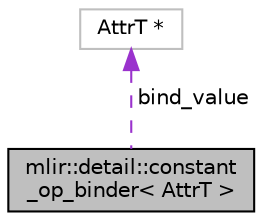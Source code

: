 digraph "mlir::detail::constant_op_binder&lt; AttrT &gt;"
{
  bgcolor="transparent";
  edge [fontname="Helvetica",fontsize="10",labelfontname="Helvetica",labelfontsize="10"];
  node [fontname="Helvetica",fontsize="10",shape=record];
  Node1 [label="mlir::detail::constant\l_op_binder\< AttrT \>",height=0.2,width=0.4,color="black", fillcolor="grey75", style="filled", fontcolor="black"];
  Node2 -> Node1 [dir="back",color="darkorchid3",fontsize="10",style="dashed",label=" bind_value" ,fontname="Helvetica"];
  Node2 [label="AttrT *",height=0.2,width=0.4,color="grey75"];
}
